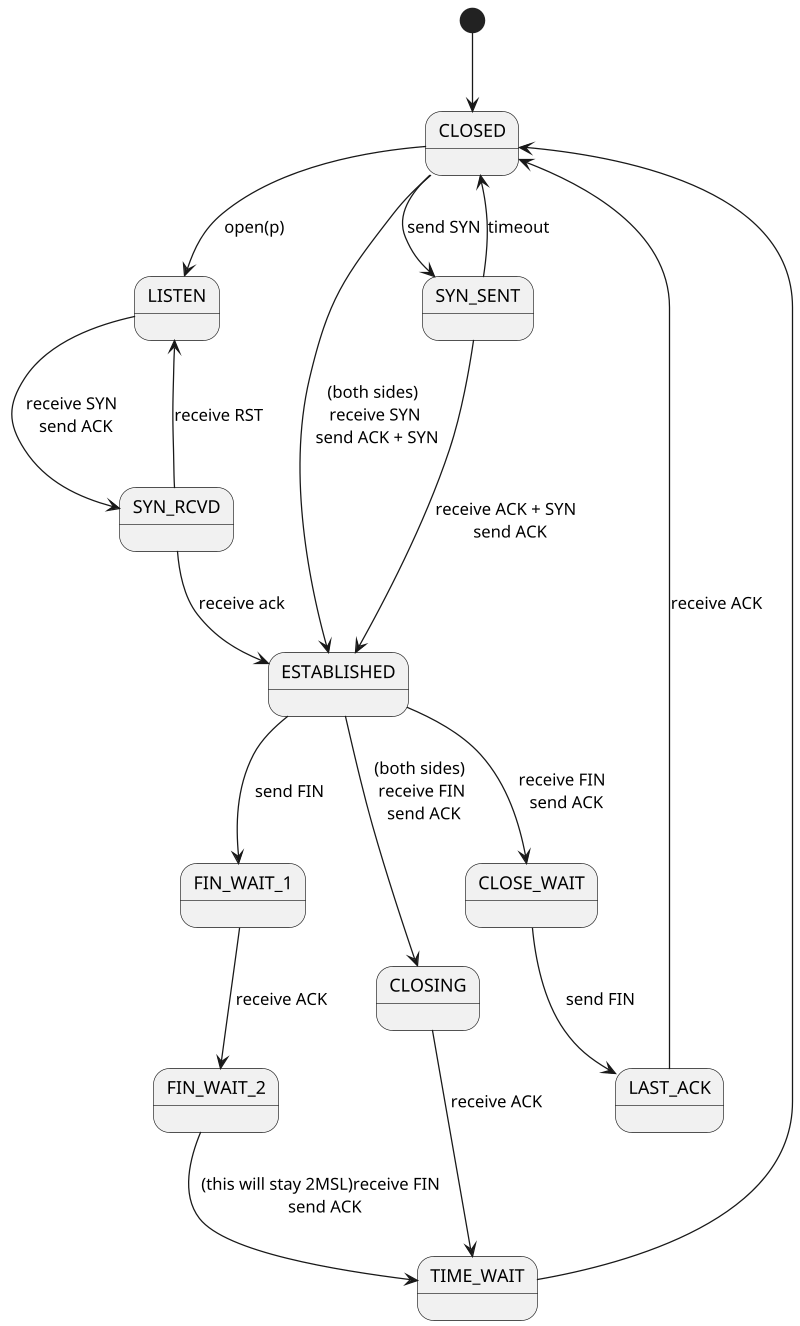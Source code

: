 @startuml
scale 800 width

[*] --> CLOSED
CLOSED --> LISTEN : open(p)
CLOSED --> ESTABLISHED : (both sides) \n receive SYN \n send ACK + SYN
CLOSED --> SYN_SENT : send SYN
SYN_SENT --> CLOSED : timeout

SYN_SENT --> ESTABLISHED : receive ACK + SYN \n send ACK
LISTEN --> SYN_RCVD : receive SYN \n send ACK
SYN_RCVD --> ESTABLISHED : receive ack

SYN_RCVD --> LISTEN : receive RST

ESTABLISHED --> CLOSE_WAIT : receive FIN \n send ACK
CLOSE_WAIT --> LAST_ACK : send FIN
LAST_ACK --> CLOSED : receive ACK

ESTABLISHED --> FIN_WAIT_1 : send FIN
FIN_WAIT_1 --> FIN_WAIT_2 : receive ACK
FIN_WAIT_2 --> TIME_WAIT : (this will stay 2MSL)receive FIN \n send ACK

ESTABLISHED --> CLOSING : (both sides) \n receive FIN \n send ACK
CLOSING --> TIME_WAIT : receive ACK
TIME_WAIT --> CLOSED


@enduml
